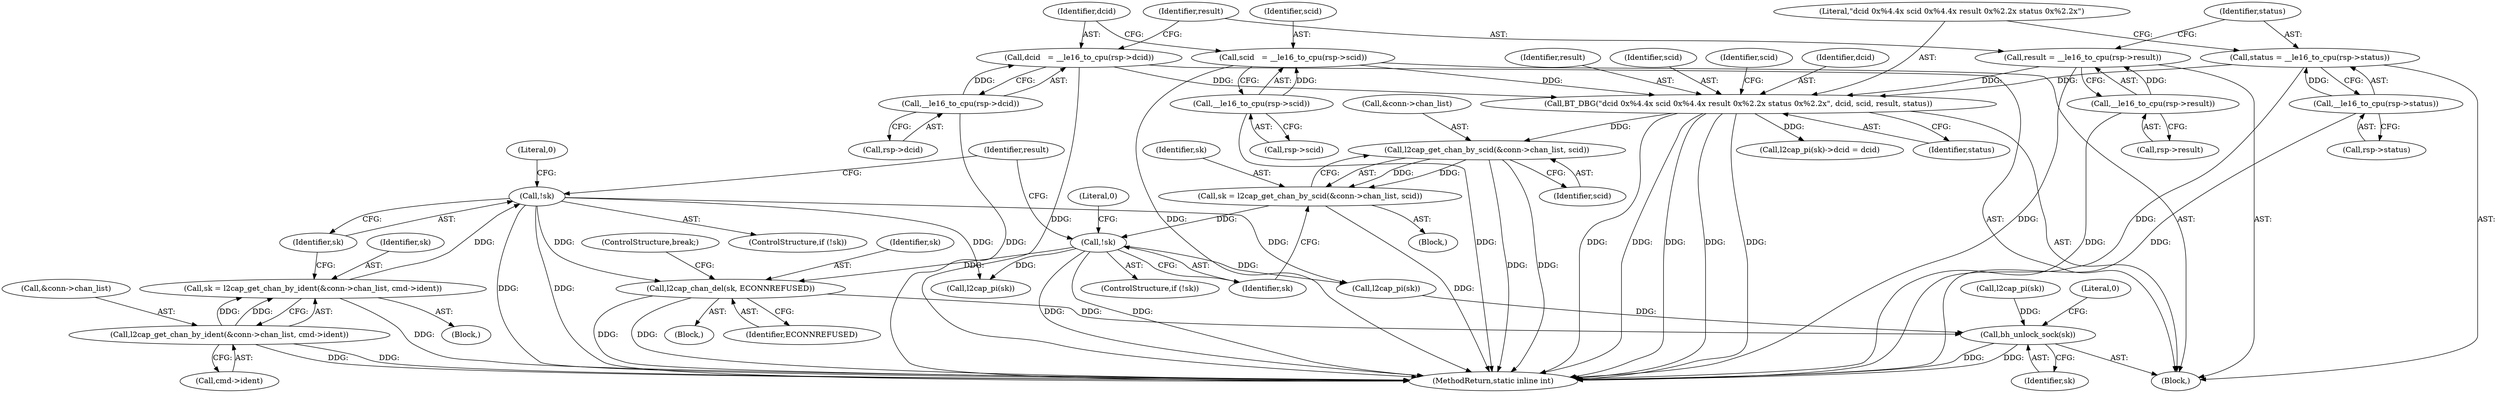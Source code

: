 digraph "0_linux_f2fcfcd670257236ebf2088bbdf26f6a8ef459fe_2@pointer" {
"1000237" [label="(Call,l2cap_chan_del(sk, ECONNREFUSED))"];
"1000159" [label="(Call,!sk)"];
"1000150" [label="(Call,sk = l2cap_get_chan_by_scid(&conn->chan_list, scid))"];
"1000152" [label="(Call,l2cap_get_chan_by_scid(&conn->chan_list, scid))"];
"1000141" [label="(Call,BT_DBG(\"dcid 0x%4.4x scid 0x%4.4x result 0x%2.2x status 0x%2.2x\", dcid, scid, result, status))"];
"1000123" [label="(Call,dcid   = __le16_to_cpu(rsp->dcid))"];
"1000125" [label="(Call,__le16_to_cpu(rsp->dcid))"];
"1000117" [label="(Call,scid   = __le16_to_cpu(rsp->scid))"];
"1000119" [label="(Call,__le16_to_cpu(rsp->scid))"];
"1000129" [label="(Call,result = __le16_to_cpu(rsp->result))"];
"1000131" [label="(Call,__le16_to_cpu(rsp->result))"];
"1000135" [label="(Call,status = __le16_to_cpu(rsp->status))"];
"1000137" [label="(Call,__le16_to_cpu(rsp->status))"];
"1000176" [label="(Call,!sk)"];
"1000165" [label="(Call,sk = l2cap_get_chan_by_ident(&conn->chan_list, cmd->ident))"];
"1000167" [label="(Call,l2cap_get_chan_by_ident(&conn->chan_list, cmd->ident))"];
"1000241" [label="(Call,bh_unlock_sock(sk))"];
"1000160" [label="(Identifier,sk)"];
"1000138" [label="(Call,rsp->status)"];
"1000241" [label="(Call,bh_unlock_sock(sk))"];
"1000195" [label="(Call,l2cap_pi(sk)->dcid = dcid)"];
"1000104" [label="(Block,)"];
"1000153" [label="(Call,&conn->chan_list)"];
"1000126" [label="(Call,rsp->dcid)"];
"1000157" [label="(Identifier,scid)"];
"1000151" [label="(Identifier,sk)"];
"1000124" [label="(Identifier,dcid)"];
"1000179" [label="(Literal,0)"];
"1000148" [label="(Identifier,scid)"];
"1000172" [label="(Call,cmd->ident)"];
"1000158" [label="(ControlStructure,if (!sk))"];
"1000239" [label="(Identifier,ECONNREFUSED)"];
"1000231" [label="(Call,l2cap_pi(sk))"];
"1000145" [label="(Identifier,result)"];
"1000132" [label="(Call,rsp->result)"];
"1000177" [label="(Identifier,sk)"];
"1000130" [label="(Identifier,result)"];
"1000146" [label="(Identifier,status)"];
"1000164" [label="(Block,)"];
"1000168" [label="(Call,&conn->chan_list)"];
"1000245" [label="(MethodReturn,static inline int)"];
"1000162" [label="(Literal,0)"];
"1000242" [label="(Identifier,sk)"];
"1000129" [label="(Call,result = __le16_to_cpu(rsp->result))"];
"1000175" [label="(ControlStructure,if (!sk))"];
"1000238" [label="(Identifier,sk)"];
"1000176" [label="(Call,!sk)"];
"1000131" [label="(Call,__le16_to_cpu(rsp->result))"];
"1000137" [label="(Call,__le16_to_cpu(rsp->status))"];
"1000135" [label="(Call,status = __le16_to_cpu(rsp->status))"];
"1000118" [label="(Identifier,scid)"];
"1000150" [label="(Call,sk = l2cap_get_chan_by_scid(&conn->chan_list, scid))"];
"1000136" [label="(Identifier,status)"];
"1000181" [label="(Identifier,result)"];
"1000149" [label="(Block,)"];
"1000237" [label="(Call,l2cap_chan_del(sk, ECONNREFUSED))"];
"1000144" [label="(Identifier,scid)"];
"1000159" [label="(Call,!sk)"];
"1000142" [label="(Literal,\"dcid 0x%4.4x scid 0x%4.4x result 0x%2.2x status 0x%2.2x\")"];
"1000117" [label="(Call,scid   = __le16_to_cpu(rsp->scid))"];
"1000119" [label="(Call,__le16_to_cpu(rsp->scid))"];
"1000120" [label="(Call,rsp->scid)"];
"1000244" [label="(Literal,0)"];
"1000224" [label="(Call,l2cap_pi(sk))"];
"1000182" [label="(Block,)"];
"1000123" [label="(Call,dcid   = __le16_to_cpu(rsp->dcid))"];
"1000152" [label="(Call,l2cap_get_chan_by_scid(&conn->chan_list, scid))"];
"1000141" [label="(Call,BT_DBG(\"dcid 0x%4.4x scid 0x%4.4x result 0x%2.2x status 0x%2.2x\", dcid, scid, result, status))"];
"1000166" [label="(Identifier,sk)"];
"1000165" [label="(Call,sk = l2cap_get_chan_by_ident(&conn->chan_list, cmd->ident))"];
"1000143" [label="(Identifier,dcid)"];
"1000240" [label="(ControlStructure,break;)"];
"1000191" [label="(Call,l2cap_pi(sk))"];
"1000125" [label="(Call,__le16_to_cpu(rsp->dcid))"];
"1000167" [label="(Call,l2cap_get_chan_by_ident(&conn->chan_list, cmd->ident))"];
"1000237" -> "1000182"  [label="AST: "];
"1000237" -> "1000239"  [label="CFG: "];
"1000238" -> "1000237"  [label="AST: "];
"1000239" -> "1000237"  [label="AST: "];
"1000240" -> "1000237"  [label="CFG: "];
"1000237" -> "1000245"  [label="DDG: "];
"1000237" -> "1000245"  [label="DDG: "];
"1000159" -> "1000237"  [label="DDG: "];
"1000176" -> "1000237"  [label="DDG: "];
"1000237" -> "1000241"  [label="DDG: "];
"1000159" -> "1000158"  [label="AST: "];
"1000159" -> "1000160"  [label="CFG: "];
"1000160" -> "1000159"  [label="AST: "];
"1000162" -> "1000159"  [label="CFG: "];
"1000181" -> "1000159"  [label="CFG: "];
"1000159" -> "1000245"  [label="DDG: "];
"1000159" -> "1000245"  [label="DDG: "];
"1000150" -> "1000159"  [label="DDG: "];
"1000159" -> "1000191"  [label="DDG: "];
"1000159" -> "1000231"  [label="DDG: "];
"1000150" -> "1000149"  [label="AST: "];
"1000150" -> "1000152"  [label="CFG: "];
"1000151" -> "1000150"  [label="AST: "];
"1000152" -> "1000150"  [label="AST: "];
"1000160" -> "1000150"  [label="CFG: "];
"1000150" -> "1000245"  [label="DDG: "];
"1000152" -> "1000150"  [label="DDG: "];
"1000152" -> "1000150"  [label="DDG: "];
"1000152" -> "1000157"  [label="CFG: "];
"1000153" -> "1000152"  [label="AST: "];
"1000157" -> "1000152"  [label="AST: "];
"1000152" -> "1000245"  [label="DDG: "];
"1000152" -> "1000245"  [label="DDG: "];
"1000141" -> "1000152"  [label="DDG: "];
"1000141" -> "1000104"  [label="AST: "];
"1000141" -> "1000146"  [label="CFG: "];
"1000142" -> "1000141"  [label="AST: "];
"1000143" -> "1000141"  [label="AST: "];
"1000144" -> "1000141"  [label="AST: "];
"1000145" -> "1000141"  [label="AST: "];
"1000146" -> "1000141"  [label="AST: "];
"1000148" -> "1000141"  [label="CFG: "];
"1000141" -> "1000245"  [label="DDG: "];
"1000141" -> "1000245"  [label="DDG: "];
"1000141" -> "1000245"  [label="DDG: "];
"1000141" -> "1000245"  [label="DDG: "];
"1000141" -> "1000245"  [label="DDG: "];
"1000123" -> "1000141"  [label="DDG: "];
"1000117" -> "1000141"  [label="DDG: "];
"1000129" -> "1000141"  [label="DDG: "];
"1000135" -> "1000141"  [label="DDG: "];
"1000141" -> "1000195"  [label="DDG: "];
"1000123" -> "1000104"  [label="AST: "];
"1000123" -> "1000125"  [label="CFG: "];
"1000124" -> "1000123"  [label="AST: "];
"1000125" -> "1000123"  [label="AST: "];
"1000130" -> "1000123"  [label="CFG: "];
"1000123" -> "1000245"  [label="DDG: "];
"1000125" -> "1000123"  [label="DDG: "];
"1000125" -> "1000126"  [label="CFG: "];
"1000126" -> "1000125"  [label="AST: "];
"1000125" -> "1000245"  [label="DDG: "];
"1000117" -> "1000104"  [label="AST: "];
"1000117" -> "1000119"  [label="CFG: "];
"1000118" -> "1000117"  [label="AST: "];
"1000119" -> "1000117"  [label="AST: "];
"1000124" -> "1000117"  [label="CFG: "];
"1000117" -> "1000245"  [label="DDG: "];
"1000119" -> "1000117"  [label="DDG: "];
"1000119" -> "1000120"  [label="CFG: "];
"1000120" -> "1000119"  [label="AST: "];
"1000119" -> "1000245"  [label="DDG: "];
"1000129" -> "1000104"  [label="AST: "];
"1000129" -> "1000131"  [label="CFG: "];
"1000130" -> "1000129"  [label="AST: "];
"1000131" -> "1000129"  [label="AST: "];
"1000136" -> "1000129"  [label="CFG: "];
"1000129" -> "1000245"  [label="DDG: "];
"1000131" -> "1000129"  [label="DDG: "];
"1000131" -> "1000132"  [label="CFG: "];
"1000132" -> "1000131"  [label="AST: "];
"1000131" -> "1000245"  [label="DDG: "];
"1000135" -> "1000104"  [label="AST: "];
"1000135" -> "1000137"  [label="CFG: "];
"1000136" -> "1000135"  [label="AST: "];
"1000137" -> "1000135"  [label="AST: "];
"1000142" -> "1000135"  [label="CFG: "];
"1000135" -> "1000245"  [label="DDG: "];
"1000137" -> "1000135"  [label="DDG: "];
"1000137" -> "1000138"  [label="CFG: "];
"1000138" -> "1000137"  [label="AST: "];
"1000137" -> "1000245"  [label="DDG: "];
"1000176" -> "1000175"  [label="AST: "];
"1000176" -> "1000177"  [label="CFG: "];
"1000177" -> "1000176"  [label="AST: "];
"1000179" -> "1000176"  [label="CFG: "];
"1000181" -> "1000176"  [label="CFG: "];
"1000176" -> "1000245"  [label="DDG: "];
"1000176" -> "1000245"  [label="DDG: "];
"1000165" -> "1000176"  [label="DDG: "];
"1000176" -> "1000191"  [label="DDG: "];
"1000176" -> "1000231"  [label="DDG: "];
"1000165" -> "1000164"  [label="AST: "];
"1000165" -> "1000167"  [label="CFG: "];
"1000166" -> "1000165"  [label="AST: "];
"1000167" -> "1000165"  [label="AST: "];
"1000177" -> "1000165"  [label="CFG: "];
"1000165" -> "1000245"  [label="DDG: "];
"1000167" -> "1000165"  [label="DDG: "];
"1000167" -> "1000165"  [label="DDG: "];
"1000167" -> "1000172"  [label="CFG: "];
"1000168" -> "1000167"  [label="AST: "];
"1000172" -> "1000167"  [label="AST: "];
"1000167" -> "1000245"  [label="DDG: "];
"1000167" -> "1000245"  [label="DDG: "];
"1000241" -> "1000104"  [label="AST: "];
"1000241" -> "1000242"  [label="CFG: "];
"1000242" -> "1000241"  [label="AST: "];
"1000244" -> "1000241"  [label="CFG: "];
"1000241" -> "1000245"  [label="DDG: "];
"1000241" -> "1000245"  [label="DDG: "];
"1000224" -> "1000241"  [label="DDG: "];
"1000231" -> "1000241"  [label="DDG: "];
}

